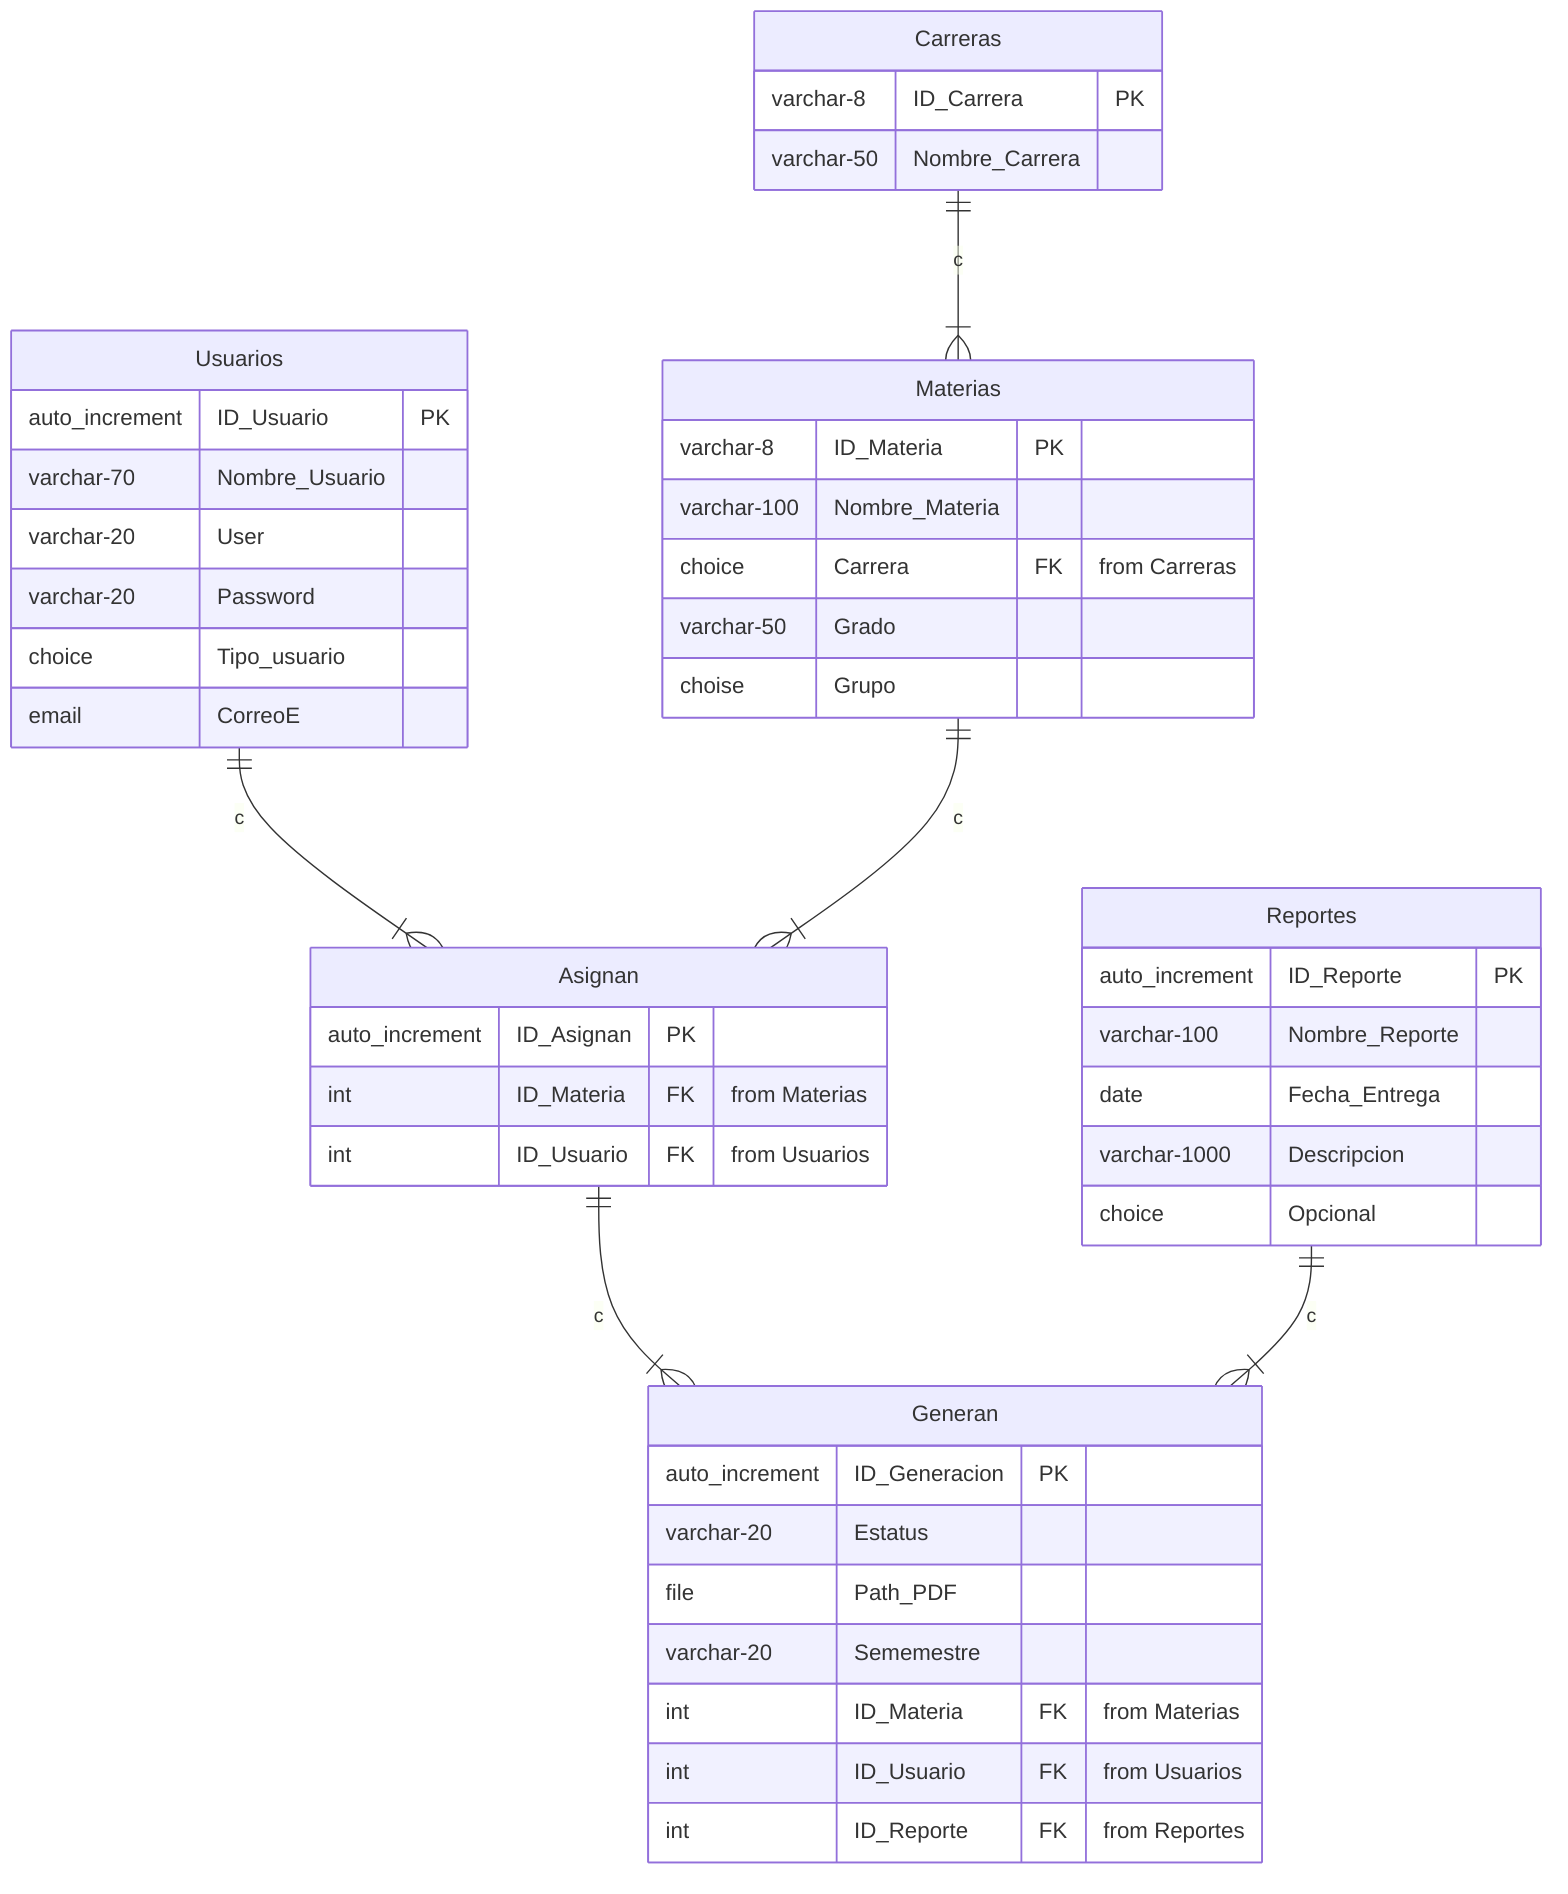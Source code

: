 erDiagram

Usuarios {
    auto_increment ID_Usuario PK
    varchar-70 Nombre_Usuario
    varchar-20 User
    varchar-20 Password
    choice Tipo_usuario
    email CorreoE
}

Reportes {
    auto_increment ID_Reporte PK
    varchar-100 Nombre_Reporte
    date Fecha_Entrega
    varchar-1000 Descripcion
    choice Opcional
} 

Materias {
    varchar-8 ID_Materia PK
    varchar-100 Nombre_Materia    
    choice Carrera FK "from Carreras"
    varchar-50 Grado
    choise Grupo
}


Generan {
    auto_increment ID_Generacion PK
    varchar-20 Estatus
    file Path_PDF
    varchar-20 Sememestre
    int ID_Materia FK "from Materias"
    int ID_Usuario FK "from Usuarios"
    int ID_Reporte FK "from Reportes"
}

Carreras {
    varchar-8 ID_Carrera PK
    varchar-50 Nombre_Carrera
}

Asignan {
    auto_increment ID_Asignan PK
    int ID_Materia FK "from Materias"
    int ID_Usuario FK "from Usuarios"
}



Usuarios ||--|{ Asignan: c 
Materias ||--|{ Asignan: c 
Asignan ||-- |{ Generan: c
Reportes ||--|{ Generan: c
Carreras||--|{ Materias: c